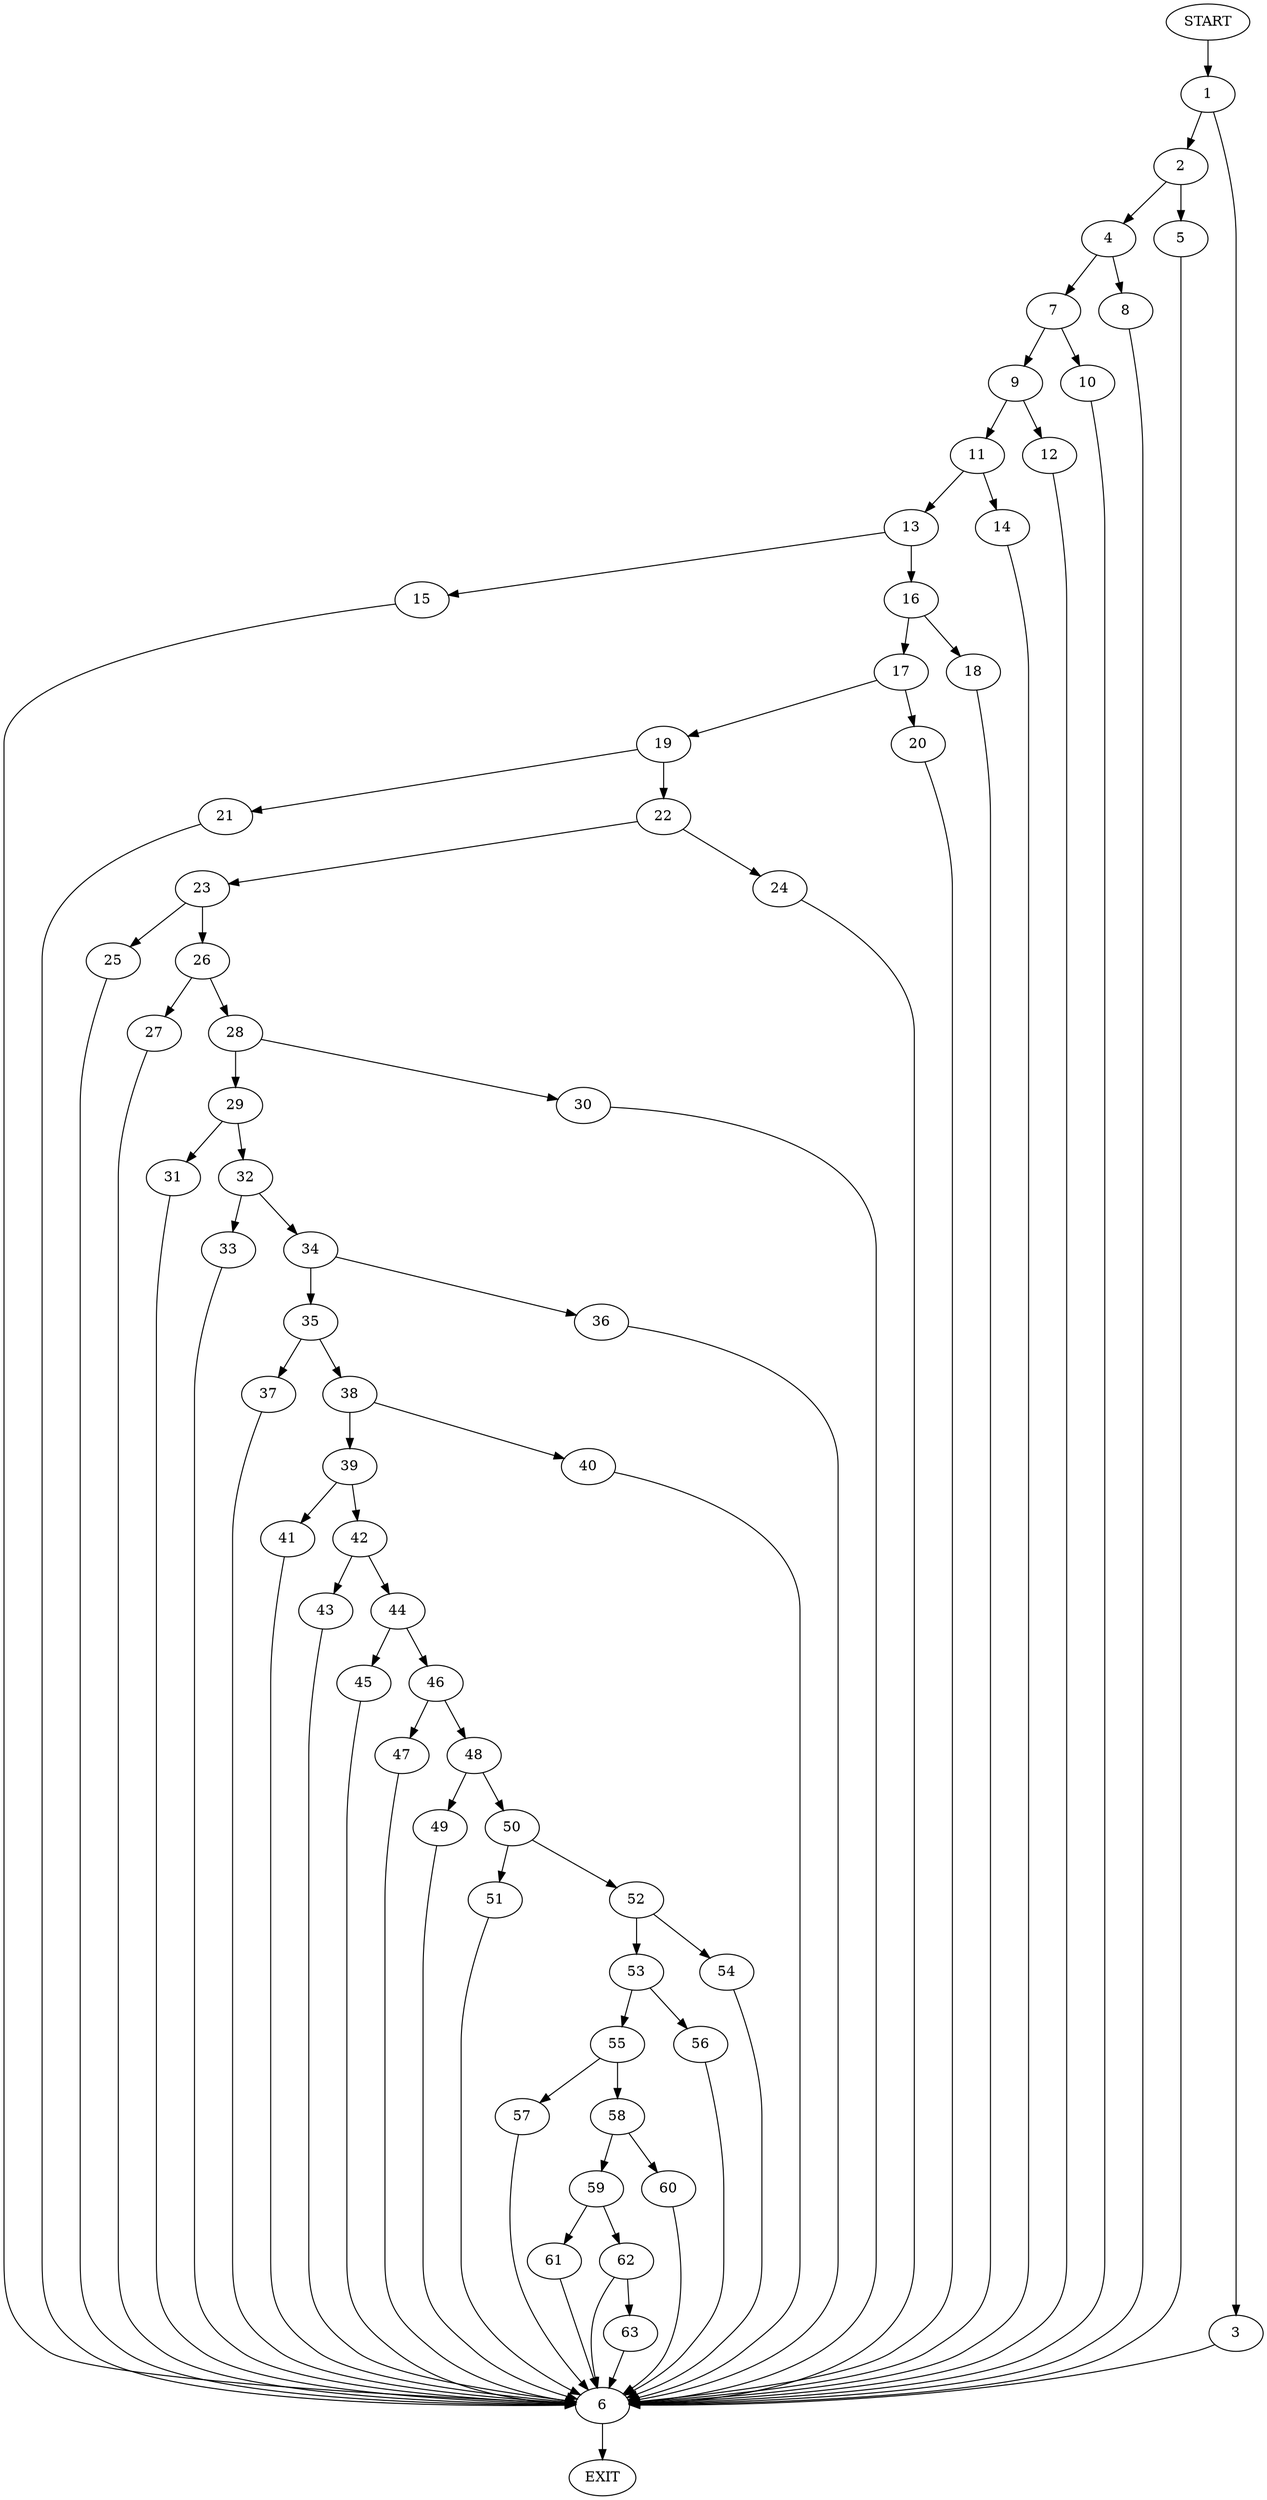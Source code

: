 digraph {
0 [label="START"]
64 [label="EXIT"]
0 -> 1
1 -> 2
1 -> 3
2 -> 4
2 -> 5
3 -> 6
6 -> 64
4 -> 7
4 -> 8
5 -> 6
8 -> 6
7 -> 9
7 -> 10
10 -> 6
9 -> 11
9 -> 12
12 -> 6
11 -> 13
11 -> 14
14 -> 6
13 -> 15
13 -> 16
15 -> 6
16 -> 17
16 -> 18
18 -> 6
17 -> 19
17 -> 20
20 -> 6
19 -> 21
19 -> 22
21 -> 6
22 -> 23
22 -> 24
23 -> 25
23 -> 26
24 -> 6
25 -> 6
26 -> 27
26 -> 28
27 -> 6
28 -> 29
28 -> 30
30 -> 6
29 -> 31
29 -> 32
32 -> 33
32 -> 34
31 -> 6
33 -> 6
34 -> 35
34 -> 36
35 -> 37
35 -> 38
36 -> 6
37 -> 6
38 -> 39
38 -> 40
39 -> 41
39 -> 42
40 -> 6
41 -> 6
42 -> 43
42 -> 44
44 -> 45
44 -> 46
43 -> 6
46 -> 47
46 -> 48
45 -> 6
47 -> 6
48 -> 49
48 -> 50
49 -> 6
50 -> 51
50 -> 52
51 -> 6
52 -> 53
52 -> 54
54 -> 6
53 -> 55
53 -> 56
56 -> 6
55 -> 57
55 -> 58
57 -> 6
58 -> 59
58 -> 60
60 -> 6
59 -> 61
59 -> 62
62 -> 63
62 -> 6
61 -> 6
63 -> 6
}
